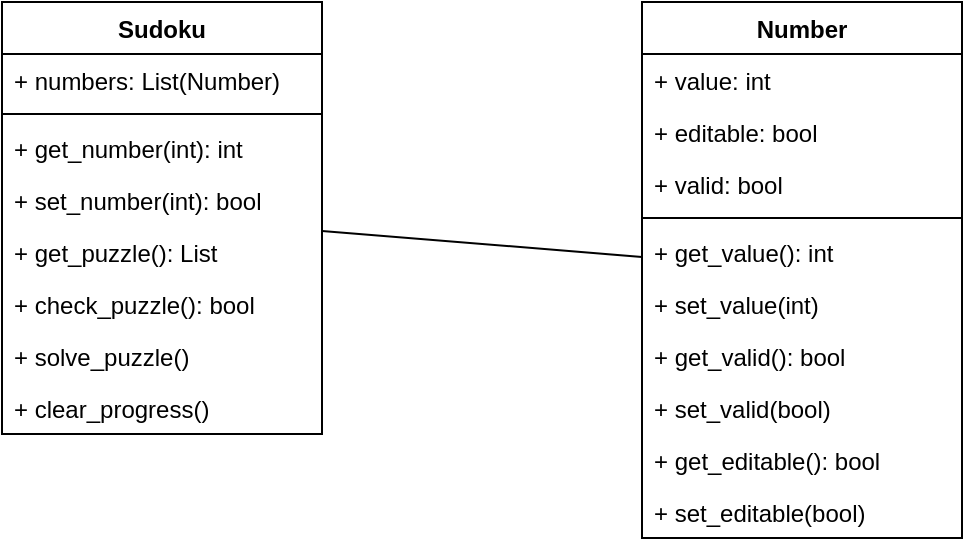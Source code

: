 <mxfile version="14.6.1" type="device"><diagram id="C5RBs43oDa-KdzZeNtuy" name="Page-1"><mxGraphModel dx="1408" dy="748" grid="1" gridSize="10" guides="1" tooltips="1" connect="1" arrows="1" fold="1" page="1" pageScale="1" pageWidth="827" pageHeight="1169" math="0" shadow="0"><root><mxCell id="WIyWlLk6GJQsqaUBKTNV-0"/><mxCell id="WIyWlLk6GJQsqaUBKTNV-1" parent="WIyWlLk6GJQsqaUBKTNV-0"/><mxCell id="nkF4ZgNsiLNI6bspWUvF-0" value="Sudoku" style="swimlane;fontStyle=1;align=center;verticalAlign=top;childLayout=stackLayout;horizontal=1;startSize=26;horizontalStack=0;resizeParent=1;resizeParentMax=0;resizeLast=0;collapsible=1;marginBottom=0;" vertex="1" parent="WIyWlLk6GJQsqaUBKTNV-1"><mxGeometry x="40" y="40" width="160" height="216" as="geometry"/></mxCell><mxCell id="nkF4ZgNsiLNI6bspWUvF-1" value="+ numbers: List(Number)" style="text;strokeColor=none;fillColor=none;align=left;verticalAlign=top;spacingLeft=4;spacingRight=4;overflow=hidden;rotatable=0;points=[[0,0.5],[1,0.5]];portConstraint=eastwest;" vertex="1" parent="nkF4ZgNsiLNI6bspWUvF-0"><mxGeometry y="26" width="160" height="26" as="geometry"/></mxCell><mxCell id="nkF4ZgNsiLNI6bspWUvF-2" value="" style="line;strokeWidth=1;fillColor=none;align=left;verticalAlign=middle;spacingTop=-1;spacingLeft=3;spacingRight=3;rotatable=0;labelPosition=right;points=[];portConstraint=eastwest;" vertex="1" parent="nkF4ZgNsiLNI6bspWUvF-0"><mxGeometry y="52" width="160" height="8" as="geometry"/></mxCell><mxCell id="nkF4ZgNsiLNI6bspWUvF-3" value="+ get_number(int): int" style="text;strokeColor=none;fillColor=none;align=left;verticalAlign=top;spacingLeft=4;spacingRight=4;overflow=hidden;rotatable=0;points=[[0,0.5],[1,0.5]];portConstraint=eastwest;" vertex="1" parent="nkF4ZgNsiLNI6bspWUvF-0"><mxGeometry y="60" width="160" height="26" as="geometry"/></mxCell><mxCell id="nkF4ZgNsiLNI6bspWUvF-16" value="+ set_number(int): bool" style="text;strokeColor=none;fillColor=none;align=left;verticalAlign=top;spacingLeft=4;spacingRight=4;overflow=hidden;rotatable=0;points=[[0,0.5],[1,0.5]];portConstraint=eastwest;" vertex="1" parent="nkF4ZgNsiLNI6bspWUvF-0"><mxGeometry y="86" width="160" height="26" as="geometry"/></mxCell><mxCell id="nkF4ZgNsiLNI6bspWUvF-17" value="+ get_puzzle(): List" style="text;strokeColor=none;fillColor=none;align=left;verticalAlign=top;spacingLeft=4;spacingRight=4;overflow=hidden;rotatable=0;points=[[0,0.5],[1,0.5]];portConstraint=eastwest;" vertex="1" parent="nkF4ZgNsiLNI6bspWUvF-0"><mxGeometry y="112" width="160" height="26" as="geometry"/></mxCell><mxCell id="nkF4ZgNsiLNI6bspWUvF-18" value="+ check_puzzle(): bool" style="text;strokeColor=none;fillColor=none;align=left;verticalAlign=top;spacingLeft=4;spacingRight=4;overflow=hidden;rotatable=0;points=[[0,0.5],[1,0.5]];portConstraint=eastwest;" vertex="1" parent="nkF4ZgNsiLNI6bspWUvF-0"><mxGeometry y="138" width="160" height="26" as="geometry"/></mxCell><mxCell id="nkF4ZgNsiLNI6bspWUvF-19" value="+ solve_puzzle()" style="text;strokeColor=none;fillColor=none;align=left;verticalAlign=top;spacingLeft=4;spacingRight=4;overflow=hidden;rotatable=0;points=[[0,0.5],[1,0.5]];portConstraint=eastwest;" vertex="1" parent="nkF4ZgNsiLNI6bspWUvF-0"><mxGeometry y="164" width="160" height="26" as="geometry"/></mxCell><mxCell id="nkF4ZgNsiLNI6bspWUvF-20" value="+ clear_progress()" style="text;strokeColor=none;fillColor=none;align=left;verticalAlign=top;spacingLeft=4;spacingRight=4;overflow=hidden;rotatable=0;points=[[0,0.5],[1,0.5]];portConstraint=eastwest;" vertex="1" parent="nkF4ZgNsiLNI6bspWUvF-0"><mxGeometry y="190" width="160" height="26" as="geometry"/></mxCell><mxCell id="nkF4ZgNsiLNI6bspWUvF-21" value="Number" style="swimlane;fontStyle=1;align=center;verticalAlign=top;childLayout=stackLayout;horizontal=1;startSize=26;horizontalStack=0;resizeParent=1;resizeParentMax=0;resizeLast=0;collapsible=1;marginBottom=0;" vertex="1" parent="WIyWlLk6GJQsqaUBKTNV-1"><mxGeometry x="360" y="40" width="160" height="268" as="geometry"/></mxCell><mxCell id="nkF4ZgNsiLNI6bspWUvF-22" value="+ value: int" style="text;strokeColor=none;fillColor=none;align=left;verticalAlign=top;spacingLeft=4;spacingRight=4;overflow=hidden;rotatable=0;points=[[0,0.5],[1,0.5]];portConstraint=eastwest;" vertex="1" parent="nkF4ZgNsiLNI6bspWUvF-21"><mxGeometry y="26" width="160" height="26" as="geometry"/></mxCell><mxCell id="nkF4ZgNsiLNI6bspWUvF-25" value="+ editable: bool" style="text;strokeColor=none;fillColor=none;align=left;verticalAlign=top;spacingLeft=4;spacingRight=4;overflow=hidden;rotatable=0;points=[[0,0.5],[1,0.5]];portConstraint=eastwest;" vertex="1" parent="nkF4ZgNsiLNI6bspWUvF-21"><mxGeometry y="52" width="160" height="26" as="geometry"/></mxCell><mxCell id="nkF4ZgNsiLNI6bspWUvF-26" value="+ valid: bool" style="text;strokeColor=none;fillColor=none;align=left;verticalAlign=top;spacingLeft=4;spacingRight=4;overflow=hidden;rotatable=0;points=[[0,0.5],[1,0.5]];portConstraint=eastwest;" vertex="1" parent="nkF4ZgNsiLNI6bspWUvF-21"><mxGeometry y="78" width="160" height="26" as="geometry"/></mxCell><mxCell id="nkF4ZgNsiLNI6bspWUvF-23" value="" style="line;strokeWidth=1;fillColor=none;align=left;verticalAlign=middle;spacingTop=-1;spacingLeft=3;spacingRight=3;rotatable=0;labelPosition=right;points=[];portConstraint=eastwest;" vertex="1" parent="nkF4ZgNsiLNI6bspWUvF-21"><mxGeometry y="104" width="160" height="8" as="geometry"/></mxCell><mxCell id="nkF4ZgNsiLNI6bspWUvF-24" value="+ get_value(): int" style="text;strokeColor=none;fillColor=none;align=left;verticalAlign=top;spacingLeft=4;spacingRight=4;overflow=hidden;rotatable=0;points=[[0,0.5],[1,0.5]];portConstraint=eastwest;" vertex="1" parent="nkF4ZgNsiLNI6bspWUvF-21"><mxGeometry y="112" width="160" height="26" as="geometry"/></mxCell><mxCell id="nkF4ZgNsiLNI6bspWUvF-27" value="+ set_value(int)" style="text;strokeColor=none;fillColor=none;align=left;verticalAlign=top;spacingLeft=4;spacingRight=4;overflow=hidden;rotatable=0;points=[[0,0.5],[1,0.5]];portConstraint=eastwest;" vertex="1" parent="nkF4ZgNsiLNI6bspWUvF-21"><mxGeometry y="138" width="160" height="26" as="geometry"/></mxCell><mxCell id="nkF4ZgNsiLNI6bspWUvF-28" value="+ get_valid(): bool" style="text;strokeColor=none;fillColor=none;align=left;verticalAlign=top;spacingLeft=4;spacingRight=4;overflow=hidden;rotatable=0;points=[[0,0.5],[1,0.5]];portConstraint=eastwest;" vertex="1" parent="nkF4ZgNsiLNI6bspWUvF-21"><mxGeometry y="164" width="160" height="26" as="geometry"/></mxCell><mxCell id="nkF4ZgNsiLNI6bspWUvF-29" value="+ set_valid(bool)" style="text;strokeColor=none;fillColor=none;align=left;verticalAlign=top;spacingLeft=4;spacingRight=4;overflow=hidden;rotatable=0;points=[[0,0.5],[1,0.5]];portConstraint=eastwest;" vertex="1" parent="nkF4ZgNsiLNI6bspWUvF-21"><mxGeometry y="190" width="160" height="26" as="geometry"/></mxCell><mxCell id="nkF4ZgNsiLNI6bspWUvF-30" value="+ get_editable(): bool" style="text;strokeColor=none;fillColor=none;align=left;verticalAlign=top;spacingLeft=4;spacingRight=4;overflow=hidden;rotatable=0;points=[[0,0.5],[1,0.5]];portConstraint=eastwest;" vertex="1" parent="nkF4ZgNsiLNI6bspWUvF-21"><mxGeometry y="216" width="160" height="26" as="geometry"/></mxCell><mxCell id="nkF4ZgNsiLNI6bspWUvF-31" value="+ set_editable(bool)" style="text;strokeColor=none;fillColor=none;align=left;verticalAlign=top;spacingLeft=4;spacingRight=4;overflow=hidden;rotatable=0;points=[[0,0.5],[1,0.5]];portConstraint=eastwest;" vertex="1" parent="nkF4ZgNsiLNI6bspWUvF-21"><mxGeometry y="242" width="160" height="26" as="geometry"/></mxCell><mxCell id="nkF4ZgNsiLNI6bspWUvF-40" value="" style="endArrow=none;html=1;" edge="1" parent="WIyWlLk6GJQsqaUBKTNV-1" source="nkF4ZgNsiLNI6bspWUvF-0" target="nkF4ZgNsiLNI6bspWUvF-21"><mxGeometry width="50" height="50" relative="1" as="geometry"><mxPoint x="390" y="300" as="sourcePoint"/><mxPoint x="440" y="250" as="targetPoint"/></mxGeometry></mxCell></root></mxGraphModel></diagram></mxfile>